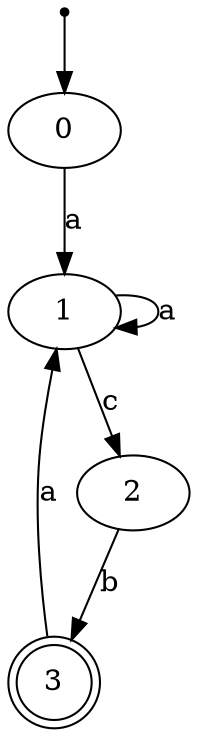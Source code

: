 digraph {
    init_ [shape = "point"];
    init_ -> 0;
    3 [shape = "doublecircle"];

    0 -> 1 [label = "a"];
    1 -> 1 [label = "a"];
    1 -> 2 [label = "c"];
    2 -> 3 [label = "b"];
    3 -> 1 [label = "a"]
}